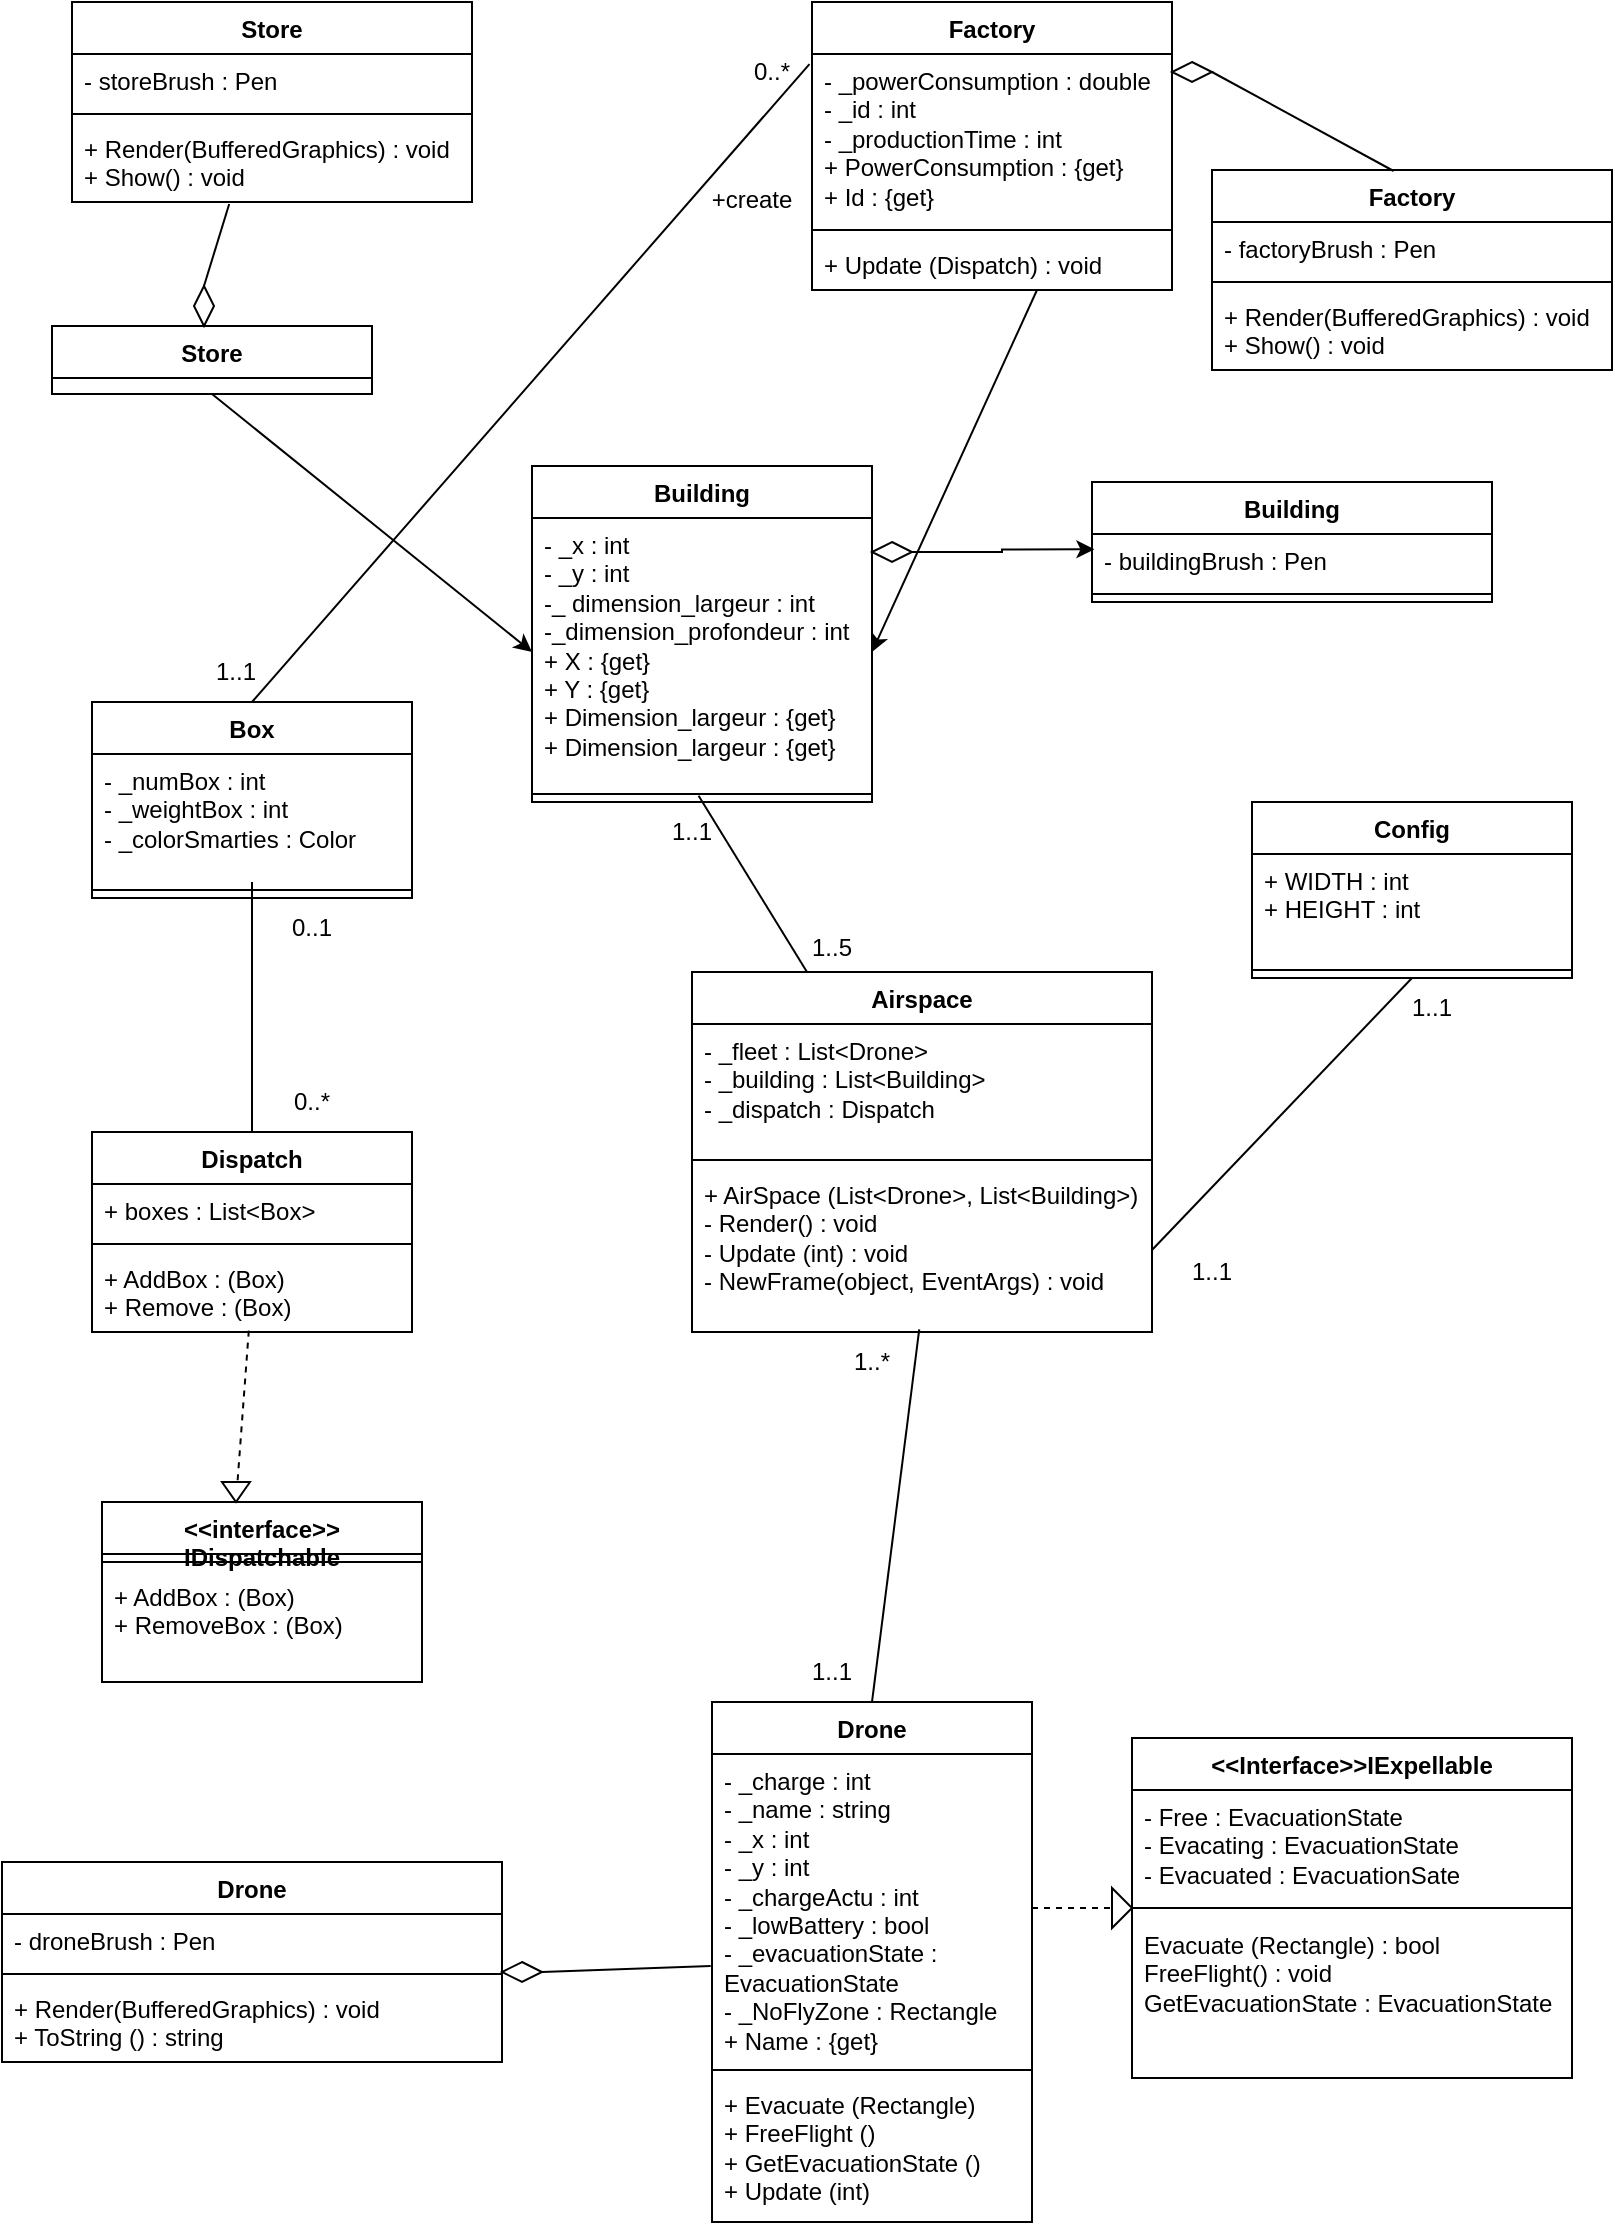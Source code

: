 <mxfile version="24.7.17">
  <diagram name="Page-1" id="qoMvskikakU2_Yz1Si9-">
    <mxGraphModel dx="1687" dy="918" grid="1" gridSize="10" guides="1" tooltips="1" connect="1" arrows="1" fold="1" page="1" pageScale="1" pageWidth="827" pageHeight="1169" math="0" shadow="0">
      <root>
        <mxCell id="0" />
        <mxCell id="1" parent="0" />
        <mxCell id="_IrvkChCMXjPDKmVFjsZ-1" value="Box" style="swimlane;fontStyle=1;align=center;verticalAlign=top;childLayout=stackLayout;horizontal=1;startSize=26;horizontalStack=0;resizeParent=1;resizeParentMax=0;resizeLast=0;collapsible=1;marginBottom=0;whiteSpace=wrap;html=1;" parent="1" vertex="1">
          <mxGeometry x="60" y="370" width="160" height="98" as="geometry" />
        </mxCell>
        <mxCell id="_IrvkChCMXjPDKmVFjsZ-2" value="- _numBox : int&lt;div&gt;- _weightBox : int&lt;/div&gt;&lt;div&gt;- _colorSmarties : Color&lt;/div&gt;" style="text;strokeColor=none;fillColor=none;align=left;verticalAlign=top;spacingLeft=4;spacingRight=4;overflow=hidden;rotatable=0;points=[[0,0.5],[1,0.5]];portConstraint=eastwest;whiteSpace=wrap;html=1;" parent="_IrvkChCMXjPDKmVFjsZ-1" vertex="1">
          <mxGeometry y="26" width="160" height="64" as="geometry" />
        </mxCell>
        <mxCell id="_IrvkChCMXjPDKmVFjsZ-3" value="" style="line;strokeWidth=1;fillColor=none;align=left;verticalAlign=middle;spacingTop=-1;spacingLeft=3;spacingRight=3;rotatable=0;labelPosition=right;points=[];portConstraint=eastwest;strokeColor=inherit;" parent="_IrvkChCMXjPDKmVFjsZ-1" vertex="1">
          <mxGeometry y="90" width="160" height="8" as="geometry" />
        </mxCell>
        <mxCell id="_IrvkChCMXjPDKmVFjsZ-5" value="Drone&lt;div&gt;&lt;br&gt;&lt;/div&gt;" style="swimlane;fontStyle=1;align=center;verticalAlign=top;childLayout=stackLayout;horizontal=1;startSize=26;horizontalStack=0;resizeParent=1;resizeParentMax=0;resizeLast=0;collapsible=1;marginBottom=0;whiteSpace=wrap;html=1;" parent="1" vertex="1">
          <mxGeometry x="370" y="870" width="160" height="260" as="geometry" />
        </mxCell>
        <mxCell id="_IrvkChCMXjPDKmVFjsZ-6" value="- _charge : int&lt;div&gt;- _name : string&lt;/div&gt;&lt;div&gt;- _x : int&lt;/div&gt;&lt;div&gt;- _y : int&lt;/div&gt;&lt;div&gt;- _chargeActu : int&lt;/div&gt;&lt;div&gt;- _lowBattery : bool&lt;/div&gt;&lt;div&gt;- _evacuationState : EvacuationState&lt;/div&gt;&lt;div&gt;- _NoFlyZone : Rectangle&lt;/div&gt;&lt;div&gt;+ Name : {get}&lt;/div&gt;" style="text;strokeColor=none;fillColor=none;align=left;verticalAlign=top;spacingLeft=4;spacingRight=4;overflow=hidden;rotatable=0;points=[[0,0.5],[1,0.5]];portConstraint=eastwest;whiteSpace=wrap;html=1;" parent="_IrvkChCMXjPDKmVFjsZ-5" vertex="1">
          <mxGeometry y="26" width="160" height="154" as="geometry" />
        </mxCell>
        <mxCell id="_IrvkChCMXjPDKmVFjsZ-7" value="" style="line;strokeWidth=1;fillColor=none;align=left;verticalAlign=middle;spacingTop=-1;spacingLeft=3;spacingRight=3;rotatable=0;labelPosition=right;points=[];portConstraint=eastwest;strokeColor=inherit;" parent="_IrvkChCMXjPDKmVFjsZ-5" vertex="1">
          <mxGeometry y="180" width="160" height="8" as="geometry" />
        </mxCell>
        <mxCell id="_IrvkChCMXjPDKmVFjsZ-8" value="+ Evacuate (Rectangle)&lt;div&gt;+ FreeFlight ()&lt;/div&gt;&lt;div&gt;+ GetEvacuationState ()&lt;/div&gt;&lt;div&gt;+ Update (int)&lt;/div&gt;" style="text;strokeColor=none;fillColor=none;align=left;verticalAlign=top;spacingLeft=4;spacingRight=4;overflow=hidden;rotatable=0;points=[[0,0.5],[1,0.5]];portConstraint=eastwest;whiteSpace=wrap;html=1;" parent="_IrvkChCMXjPDKmVFjsZ-5" vertex="1">
          <mxGeometry y="188" width="160" height="72" as="geometry" />
        </mxCell>
        <mxCell id="_IrvkChCMXjPDKmVFjsZ-9" value="Building" style="swimlane;fontStyle=1;align=center;verticalAlign=top;childLayout=stackLayout;horizontal=1;startSize=26;horizontalStack=0;resizeParent=1;resizeParentMax=0;resizeLast=0;collapsible=1;marginBottom=0;whiteSpace=wrap;html=1;" parent="1" vertex="1">
          <mxGeometry x="280" y="252" width="170" height="168" as="geometry" />
        </mxCell>
        <mxCell id="_IrvkChCMXjPDKmVFjsZ-10" value="- _x : int&lt;div&gt;- _y : int&lt;/div&gt;&lt;div&gt;-_ dimension_largeur : int&lt;/div&gt;&lt;div&gt;-_dimension_profondeur : int&lt;/div&gt;&lt;div&gt;+ X : {get}&lt;/div&gt;&lt;div&gt;+ Y : {get}&lt;/div&gt;&lt;div&gt;+ Dimension_largeur : {get}&lt;/div&gt;&lt;div&gt;+ Dimension_largeur : {get}&lt;/div&gt;" style="text;strokeColor=none;fillColor=none;align=left;verticalAlign=top;spacingLeft=4;spacingRight=4;overflow=hidden;rotatable=0;points=[[0,0.5],[1,0.5]];portConstraint=eastwest;whiteSpace=wrap;html=1;" parent="_IrvkChCMXjPDKmVFjsZ-9" vertex="1">
          <mxGeometry y="26" width="170" height="134" as="geometry" />
        </mxCell>
        <mxCell id="_IrvkChCMXjPDKmVFjsZ-11" value="" style="line;strokeWidth=1;fillColor=none;align=left;verticalAlign=middle;spacingTop=-1;spacingLeft=3;spacingRight=3;rotatable=0;labelPosition=right;points=[];portConstraint=eastwest;strokeColor=inherit;" parent="_IrvkChCMXjPDKmVFjsZ-9" vertex="1">
          <mxGeometry y="160" width="170" height="8" as="geometry" />
        </mxCell>
        <mxCell id="_IrvkChCMXjPDKmVFjsZ-13" value="&amp;lt;&amp;lt;interface&amp;gt;&amp;gt;&lt;div&gt;IDispatchable&lt;/div&gt;" style="swimlane;fontStyle=1;align=center;verticalAlign=top;childLayout=stackLayout;horizontal=1;startSize=26;horizontalStack=0;resizeParent=1;resizeParentMax=0;resizeLast=0;collapsible=1;marginBottom=0;whiteSpace=wrap;html=1;" parent="1" vertex="1">
          <mxGeometry x="65" y="770" width="160" height="90" as="geometry">
            <mxRectangle x="360" y="420" width="110" height="40" as="alternateBounds" />
          </mxGeometry>
        </mxCell>
        <mxCell id="_IrvkChCMXjPDKmVFjsZ-15" value="" style="line;strokeWidth=1;fillColor=none;align=left;verticalAlign=middle;spacingTop=-1;spacingLeft=3;spacingRight=3;rotatable=0;labelPosition=right;points=[];portConstraint=eastwest;strokeColor=inherit;" parent="_IrvkChCMXjPDKmVFjsZ-13" vertex="1">
          <mxGeometry y="26" width="160" height="8" as="geometry" />
        </mxCell>
        <mxCell id="_IrvkChCMXjPDKmVFjsZ-16" value="+ AddBox : (Box)&lt;div&gt;+ RemoveBox : (Box)&lt;/div&gt;" style="text;strokeColor=none;fillColor=none;align=left;verticalAlign=top;spacingLeft=4;spacingRight=4;overflow=hidden;rotatable=0;points=[[0,0.5],[1,0.5]];portConstraint=eastwest;whiteSpace=wrap;html=1;" parent="_IrvkChCMXjPDKmVFjsZ-13" vertex="1">
          <mxGeometry y="34" width="160" height="56" as="geometry" />
        </mxCell>
        <mxCell id="_IrvkChCMXjPDKmVFjsZ-17" value="Factory" style="swimlane;fontStyle=1;align=center;verticalAlign=top;childLayout=stackLayout;horizontal=1;startSize=26;horizontalStack=0;resizeParent=1;resizeParentMax=0;resizeLast=0;collapsible=1;marginBottom=0;whiteSpace=wrap;html=1;" parent="1" vertex="1">
          <mxGeometry x="420" y="20" width="180" height="144" as="geometry" />
        </mxCell>
        <mxCell id="_IrvkChCMXjPDKmVFjsZ-18" value="- _powerConsumption : double&lt;div&gt;- _id : int&lt;/div&gt;&lt;div&gt;- _productionTime : int&lt;/div&gt;&lt;div&gt;+ PowerConsumption : {get}&lt;/div&gt;&lt;div&gt;+ Id : {get}&lt;/div&gt;" style="text;strokeColor=none;fillColor=none;align=left;verticalAlign=top;spacingLeft=4;spacingRight=4;overflow=hidden;rotatable=0;points=[[0,0.5],[1,0.5]];portConstraint=eastwest;whiteSpace=wrap;html=1;" parent="_IrvkChCMXjPDKmVFjsZ-17" vertex="1">
          <mxGeometry y="26" width="180" height="84" as="geometry" />
        </mxCell>
        <mxCell id="_IrvkChCMXjPDKmVFjsZ-19" value="" style="line;strokeWidth=1;fillColor=none;align=left;verticalAlign=middle;spacingTop=-1;spacingLeft=3;spacingRight=3;rotatable=0;labelPosition=right;points=[];portConstraint=eastwest;strokeColor=inherit;" parent="_IrvkChCMXjPDKmVFjsZ-17" vertex="1">
          <mxGeometry y="110" width="180" height="8" as="geometry" />
        </mxCell>
        <mxCell id="_IrvkChCMXjPDKmVFjsZ-20" value="+ Update (Dispatch) : void" style="text;strokeColor=none;fillColor=none;align=left;verticalAlign=top;spacingLeft=4;spacingRight=4;overflow=hidden;rotatable=0;points=[[0,0.5],[1,0.5]];portConstraint=eastwest;whiteSpace=wrap;html=1;" parent="_IrvkChCMXjPDKmVFjsZ-17" vertex="1">
          <mxGeometry y="118" width="180" height="26" as="geometry" />
        </mxCell>
        <mxCell id="_IrvkChCMXjPDKmVFjsZ-21" value="Dispatch" style="swimlane;fontStyle=1;align=center;verticalAlign=top;childLayout=stackLayout;horizontal=1;startSize=26;horizontalStack=0;resizeParent=1;resizeParentMax=0;resizeLast=0;collapsible=1;marginBottom=0;whiteSpace=wrap;html=1;" parent="1" vertex="1">
          <mxGeometry x="60" y="585" width="160" height="100" as="geometry" />
        </mxCell>
        <mxCell id="_IrvkChCMXjPDKmVFjsZ-22" value="+ boxes : List&amp;lt;Box&amp;gt;" style="text;strokeColor=none;fillColor=none;align=left;verticalAlign=top;spacingLeft=4;spacingRight=4;overflow=hidden;rotatable=0;points=[[0,0.5],[1,0.5]];portConstraint=eastwest;whiteSpace=wrap;html=1;" parent="_IrvkChCMXjPDKmVFjsZ-21" vertex="1">
          <mxGeometry y="26" width="160" height="26" as="geometry" />
        </mxCell>
        <mxCell id="_IrvkChCMXjPDKmVFjsZ-23" value="" style="line;strokeWidth=1;fillColor=none;align=left;verticalAlign=middle;spacingTop=-1;spacingLeft=3;spacingRight=3;rotatable=0;labelPosition=right;points=[];portConstraint=eastwest;strokeColor=inherit;" parent="_IrvkChCMXjPDKmVFjsZ-21" vertex="1">
          <mxGeometry y="52" width="160" height="8" as="geometry" />
        </mxCell>
        <mxCell id="_IrvkChCMXjPDKmVFjsZ-24" value="+ AddBox : (Box)&lt;div&gt;+ Remove : (Box)&lt;/div&gt;" style="text;strokeColor=none;fillColor=none;align=left;verticalAlign=top;spacingLeft=4;spacingRight=4;overflow=hidden;rotatable=0;points=[[0,0.5],[1,0.5]];portConstraint=eastwest;whiteSpace=wrap;html=1;" parent="_IrvkChCMXjPDKmVFjsZ-21" vertex="1">
          <mxGeometry y="60" width="160" height="40" as="geometry" />
        </mxCell>
        <mxCell id="_IrvkChCMXjPDKmVFjsZ-25" value="" style="endArrow=none;html=1;rounded=0;entryX=0.5;entryY=0;entryDx=0;entryDy=0;exitX=0.5;exitY=0;exitDx=0;exitDy=0;exitPerimeter=0;" parent="1" source="_IrvkChCMXjPDKmVFjsZ-3" target="_IrvkChCMXjPDKmVFjsZ-21" edge="1">
          <mxGeometry width="50" height="50" relative="1" as="geometry">
            <mxPoint x="300" y="460" as="sourcePoint" />
            <mxPoint x="350" y="410" as="targetPoint" />
          </mxGeometry>
        </mxCell>
        <mxCell id="_IrvkChCMXjPDKmVFjsZ-26" value="0..*" style="text;strokeColor=none;align=center;fillColor=none;html=1;verticalAlign=middle;whiteSpace=wrap;rounded=0;" parent="1" vertex="1">
          <mxGeometry x="140" y="555" width="60" height="30" as="geometry" />
        </mxCell>
        <mxCell id="_IrvkChCMXjPDKmVFjsZ-27" value="0..1" style="text;strokeColor=none;align=center;fillColor=none;html=1;verticalAlign=middle;whiteSpace=wrap;rounded=0;" parent="1" vertex="1">
          <mxGeometry x="140" y="468" width="60" height="30" as="geometry" />
        </mxCell>
        <mxCell id="_IrvkChCMXjPDKmVFjsZ-29" value="Config" style="swimlane;fontStyle=1;align=center;verticalAlign=top;childLayout=stackLayout;horizontal=1;startSize=26;horizontalStack=0;resizeParent=1;resizeParentMax=0;resizeLast=0;collapsible=1;marginBottom=0;whiteSpace=wrap;html=1;" parent="1" vertex="1">
          <mxGeometry x="640" y="420" width="160" height="88" as="geometry" />
        </mxCell>
        <mxCell id="_IrvkChCMXjPDKmVFjsZ-30" value="+ WIDTH : int&lt;div&gt;+ HEIGHT : int&lt;/div&gt;" style="text;strokeColor=none;fillColor=none;align=left;verticalAlign=top;spacingLeft=4;spacingRight=4;overflow=hidden;rotatable=0;points=[[0,0.5],[1,0.5]];portConstraint=eastwest;whiteSpace=wrap;html=1;" parent="_IrvkChCMXjPDKmVFjsZ-29" vertex="1">
          <mxGeometry y="26" width="160" height="54" as="geometry" />
        </mxCell>
        <mxCell id="_IrvkChCMXjPDKmVFjsZ-31" value="" style="line;strokeWidth=1;fillColor=none;align=left;verticalAlign=middle;spacingTop=-1;spacingLeft=3;spacingRight=3;rotatable=0;labelPosition=right;points=[];portConstraint=eastwest;strokeColor=inherit;" parent="_IrvkChCMXjPDKmVFjsZ-29" vertex="1">
          <mxGeometry y="80" width="160" height="8" as="geometry" />
        </mxCell>
        <mxCell id="_IrvkChCMXjPDKmVFjsZ-33" value="Airspace" style="swimlane;fontStyle=1;align=center;verticalAlign=top;childLayout=stackLayout;horizontal=1;startSize=26;horizontalStack=0;resizeParent=1;resizeParentMax=0;resizeLast=0;collapsible=1;marginBottom=0;whiteSpace=wrap;html=1;" parent="1" vertex="1">
          <mxGeometry x="360" y="505" width="230" height="180" as="geometry" />
        </mxCell>
        <mxCell id="_IrvkChCMXjPDKmVFjsZ-34" value="- _fleet : List&amp;lt;Drone&amp;gt;&lt;div&gt;- _building : List&amp;lt;Building&amp;gt;&lt;/div&gt;&lt;div&gt;- _dispatch : Dispatch&lt;/div&gt;" style="text;strokeColor=none;fillColor=none;align=left;verticalAlign=top;spacingLeft=4;spacingRight=4;overflow=hidden;rotatable=0;points=[[0,0.5],[1,0.5]];portConstraint=eastwest;whiteSpace=wrap;html=1;" parent="_IrvkChCMXjPDKmVFjsZ-33" vertex="1">
          <mxGeometry y="26" width="230" height="64" as="geometry" />
        </mxCell>
        <mxCell id="_IrvkChCMXjPDKmVFjsZ-35" value="" style="line;strokeWidth=1;fillColor=none;align=left;verticalAlign=middle;spacingTop=-1;spacingLeft=3;spacingRight=3;rotatable=0;labelPosition=right;points=[];portConstraint=eastwest;strokeColor=inherit;" parent="_IrvkChCMXjPDKmVFjsZ-33" vertex="1">
          <mxGeometry y="90" width="230" height="8" as="geometry" />
        </mxCell>
        <mxCell id="_IrvkChCMXjPDKmVFjsZ-36" value="+ AirSpace (List&amp;lt;Drone&amp;gt;, List&amp;lt;Building&amp;gt;)&lt;div&gt;- Render() : void&lt;/div&gt;&lt;div&gt;- Update (int) : void&lt;/div&gt;&lt;div&gt;- NewFrame(object, EventArgs) : void&lt;/div&gt;" style="text;strokeColor=none;fillColor=none;align=left;verticalAlign=top;spacingLeft=4;spacingRight=4;overflow=hidden;rotatable=0;points=[[0,0.5],[1,0.5]];portConstraint=eastwest;whiteSpace=wrap;html=1;" parent="_IrvkChCMXjPDKmVFjsZ-33" vertex="1">
          <mxGeometry y="98" width="230" height="82" as="geometry" />
        </mxCell>
        <mxCell id="_IrvkChCMXjPDKmVFjsZ-37" value="&amp;lt;&amp;lt;Interface&amp;gt;&amp;gt;IExpellable" style="swimlane;fontStyle=1;align=center;verticalAlign=top;childLayout=stackLayout;horizontal=1;startSize=26;horizontalStack=0;resizeParent=1;resizeParentMax=0;resizeLast=0;collapsible=1;marginBottom=0;whiteSpace=wrap;html=1;" parent="1" vertex="1">
          <mxGeometry x="580" y="888" width="220" height="170" as="geometry" />
        </mxCell>
        <mxCell id="_IrvkChCMXjPDKmVFjsZ-38" value="- Free : EvacuationState&lt;div&gt;- Evacating : EvacuationState&lt;/div&gt;&lt;div&gt;- Evacuated : EvacuationSate&lt;/div&gt;" style="text;strokeColor=none;fillColor=none;align=left;verticalAlign=top;spacingLeft=4;spacingRight=4;overflow=hidden;rotatable=0;points=[[0,0.5],[1,0.5]];portConstraint=eastwest;whiteSpace=wrap;html=1;" parent="_IrvkChCMXjPDKmVFjsZ-37" vertex="1">
          <mxGeometry y="26" width="220" height="54" as="geometry" />
        </mxCell>
        <mxCell id="_IrvkChCMXjPDKmVFjsZ-39" value="" style="line;strokeWidth=1;fillColor=none;align=left;verticalAlign=middle;spacingTop=-1;spacingLeft=3;spacingRight=3;rotatable=0;labelPosition=right;points=[];portConstraint=eastwest;strokeColor=inherit;" parent="_IrvkChCMXjPDKmVFjsZ-37" vertex="1">
          <mxGeometry y="80" width="220" height="10" as="geometry" />
        </mxCell>
        <mxCell id="_IrvkChCMXjPDKmVFjsZ-40" value="Evacuate (Rectangle) : bool&lt;div&gt;FreeFlight() : void&lt;/div&gt;&lt;div&gt;GetEvacuationState : EvacuationState&lt;/div&gt;" style="text;strokeColor=none;fillColor=none;align=left;verticalAlign=top;spacingLeft=4;spacingRight=4;overflow=hidden;rotatable=0;points=[[0,0.5],[1,0.5]];portConstraint=eastwest;whiteSpace=wrap;html=1;" parent="_IrvkChCMXjPDKmVFjsZ-37" vertex="1">
          <mxGeometry y="90" width="220" height="80" as="geometry" />
        </mxCell>
        <mxCell id="_IrvkChCMXjPDKmVFjsZ-41" value="Store" style="swimlane;fontStyle=1;align=center;verticalAlign=top;childLayout=stackLayout;horizontal=1;startSize=26;horizontalStack=0;resizeParent=1;resizeParentMax=0;resizeLast=0;collapsible=1;marginBottom=0;whiteSpace=wrap;html=1;" parent="1" vertex="1">
          <mxGeometry x="40" y="182" width="160" height="34" as="geometry" />
        </mxCell>
        <mxCell id="_IrvkChCMXjPDKmVFjsZ-47" value="" style="endArrow=none;dashed=1;html=1;rounded=0;exitX=1;exitY=0.5;exitDx=0;exitDy=0;entryX=0;entryY=0.5;entryDx=0;entryDy=0;" parent="1" source="_IrvkChCMXjPDKmVFjsZ-6" target="_IrvkChCMXjPDKmVFjsZ-37" edge="1">
          <mxGeometry width="50" height="50" relative="1" as="geometry">
            <mxPoint x="500" y="930" as="sourcePoint" />
            <mxPoint x="550" y="880" as="targetPoint" />
          </mxGeometry>
        </mxCell>
        <mxCell id="_IrvkChCMXjPDKmVFjsZ-48" value="" style="triangle;whiteSpace=wrap;html=1;" parent="1" vertex="1">
          <mxGeometry x="570" y="963" width="10" height="20" as="geometry" />
        </mxCell>
        <mxCell id="_IrvkChCMXjPDKmVFjsZ-54" value="" style="endArrow=none;dashed=1;html=1;rounded=0;entryX=1;entryY=0.5;entryDx=0;entryDy=0;exitX=0.49;exitY=0.983;exitDx=0;exitDy=0;exitPerimeter=0;" parent="1" source="_IrvkChCMXjPDKmVFjsZ-24" target="_IrvkChCMXjPDKmVFjsZ-45" edge="1">
          <mxGeometry width="50" height="50" relative="1" as="geometry">
            <mxPoint x="138" y="684" as="sourcePoint" />
            <mxPoint x="178" y="770" as="targetPoint" />
          </mxGeometry>
        </mxCell>
        <mxCell id="_IrvkChCMXjPDKmVFjsZ-45" value="" style="triangle;whiteSpace=wrap;html=1;direction=south;" parent="1" vertex="1">
          <mxGeometry x="125" y="760" width="14" height="10" as="geometry" />
        </mxCell>
        <mxCell id="_IrvkChCMXjPDKmVFjsZ-55" value="Drone" style="swimlane;fontStyle=1;align=center;verticalAlign=top;childLayout=stackLayout;horizontal=1;startSize=26;horizontalStack=0;resizeParent=1;resizeParentMax=0;resizeLast=0;collapsible=1;marginBottom=0;whiteSpace=wrap;html=1;" parent="1" vertex="1">
          <mxGeometry x="15" y="950" width="250" height="100" as="geometry" />
        </mxCell>
        <mxCell id="_IrvkChCMXjPDKmVFjsZ-56" value="- droneBrush : Pen" style="text;strokeColor=none;fillColor=none;align=left;verticalAlign=top;spacingLeft=4;spacingRight=4;overflow=hidden;rotatable=0;points=[[0,0.5],[1,0.5]];portConstraint=eastwest;whiteSpace=wrap;html=1;" parent="_IrvkChCMXjPDKmVFjsZ-55" vertex="1">
          <mxGeometry y="26" width="250" height="26" as="geometry" />
        </mxCell>
        <mxCell id="_IrvkChCMXjPDKmVFjsZ-57" value="" style="line;strokeWidth=1;fillColor=none;align=left;verticalAlign=middle;spacingTop=-1;spacingLeft=3;spacingRight=3;rotatable=0;labelPosition=right;points=[];portConstraint=eastwest;strokeColor=inherit;" parent="_IrvkChCMXjPDKmVFjsZ-55" vertex="1">
          <mxGeometry y="52" width="250" height="8" as="geometry" />
        </mxCell>
        <mxCell id="_IrvkChCMXjPDKmVFjsZ-58" value="+ Render(BufferedGraphics) : void&lt;div&gt;+ ToString () : string&lt;/div&gt;" style="text;strokeColor=none;fillColor=none;align=left;verticalAlign=top;spacingLeft=4;spacingRight=4;overflow=hidden;rotatable=0;points=[[0,0.5],[1,0.5]];portConstraint=eastwest;whiteSpace=wrap;html=1;" parent="_IrvkChCMXjPDKmVFjsZ-55" vertex="1">
          <mxGeometry y="60" width="250" height="40" as="geometry" />
        </mxCell>
        <mxCell id="_IrvkChCMXjPDKmVFjsZ-59" value="" style="rhombus;whiteSpace=wrap;html=1;fillColor=none;" parent="1" vertex="1">
          <mxGeometry x="265" y="1000" width="20" height="10" as="geometry" />
        </mxCell>
        <mxCell id="_IrvkChCMXjPDKmVFjsZ-60" value="" style="endArrow=none;html=1;rounded=0;exitX=1;exitY=0.5;exitDx=0;exitDy=0;entryX=-0.004;entryY=0.688;entryDx=0;entryDy=0;entryPerimeter=0;" parent="1" source="_IrvkChCMXjPDKmVFjsZ-59" target="_IrvkChCMXjPDKmVFjsZ-6" edge="1">
          <mxGeometry width="50" height="50" relative="1" as="geometry">
            <mxPoint x="280" y="1040" as="sourcePoint" />
            <mxPoint x="330" y="990" as="targetPoint" />
          </mxGeometry>
        </mxCell>
        <mxCell id="_IrvkChCMXjPDKmVFjsZ-61" value="" style="endArrow=classic;html=1;rounded=0;entryX=0;entryY=0.5;entryDx=0;entryDy=0;exitX=0.5;exitY=1;exitDx=0;exitDy=0;" parent="1" source="_IrvkChCMXjPDKmVFjsZ-41" target="_IrvkChCMXjPDKmVFjsZ-10" edge="1">
          <mxGeometry width="50" height="50" relative="1" as="geometry">
            <mxPoint x="110" y="160" as="sourcePoint" />
            <mxPoint x="310" y="290" as="targetPoint" />
          </mxGeometry>
        </mxCell>
        <mxCell id="_IrvkChCMXjPDKmVFjsZ-62" value="" style="endArrow=classic;html=1;rounded=0;exitX=0.625;exitY=1;exitDx=0;exitDy=0;exitPerimeter=0;entryX=1;entryY=0.5;entryDx=0;entryDy=0;" parent="1" source="_IrvkChCMXjPDKmVFjsZ-20" target="_IrvkChCMXjPDKmVFjsZ-10" edge="1">
          <mxGeometry width="50" height="50" relative="1" as="geometry">
            <mxPoint x="260" y="340" as="sourcePoint" />
            <mxPoint x="310" y="290" as="targetPoint" />
          </mxGeometry>
        </mxCell>
        <mxCell id="_IrvkChCMXjPDKmVFjsZ-63" value="Factory" style="swimlane;fontStyle=1;align=center;verticalAlign=top;childLayout=stackLayout;horizontal=1;startSize=26;horizontalStack=0;resizeParent=1;resizeParentMax=0;resizeLast=0;collapsible=1;marginBottom=0;whiteSpace=wrap;html=1;" parent="1" vertex="1">
          <mxGeometry x="620" y="104" width="200" height="100" as="geometry" />
        </mxCell>
        <mxCell id="_IrvkChCMXjPDKmVFjsZ-64" value="- factoryBrush : Pen" style="text;strokeColor=none;fillColor=none;align=left;verticalAlign=top;spacingLeft=4;spacingRight=4;overflow=hidden;rotatable=0;points=[[0,0.5],[1,0.5]];portConstraint=eastwest;whiteSpace=wrap;html=1;" parent="_IrvkChCMXjPDKmVFjsZ-63" vertex="1">
          <mxGeometry y="26" width="200" height="26" as="geometry" />
        </mxCell>
        <mxCell id="_IrvkChCMXjPDKmVFjsZ-65" value="" style="line;strokeWidth=1;fillColor=none;align=left;verticalAlign=middle;spacingTop=-1;spacingLeft=3;spacingRight=3;rotatable=0;labelPosition=right;points=[];portConstraint=eastwest;strokeColor=inherit;" parent="_IrvkChCMXjPDKmVFjsZ-63" vertex="1">
          <mxGeometry y="52" width="200" height="8" as="geometry" />
        </mxCell>
        <mxCell id="_IrvkChCMXjPDKmVFjsZ-66" value="+ Render(BufferedGraphics) : void&lt;div&gt;+ Show() : void&amp;nbsp;&lt;/div&gt;" style="text;strokeColor=none;fillColor=none;align=left;verticalAlign=top;spacingLeft=4;spacingRight=4;overflow=hidden;rotatable=0;points=[[0,0.5],[1,0.5]];portConstraint=eastwest;whiteSpace=wrap;html=1;" parent="_IrvkChCMXjPDKmVFjsZ-63" vertex="1">
          <mxGeometry y="60" width="200" height="40" as="geometry" />
        </mxCell>
        <mxCell id="_IrvkChCMXjPDKmVFjsZ-67" value="" style="rhombus;whiteSpace=wrap;html=1;" parent="1" vertex="1">
          <mxGeometry x="600" y="50" width="20" height="10" as="geometry" />
        </mxCell>
        <mxCell id="_IrvkChCMXjPDKmVFjsZ-68" value="" style="endArrow=none;html=1;rounded=0;exitX=1;exitY=0.5;exitDx=0;exitDy=0;entryX=0.454;entryY=0.005;entryDx=0;entryDy=0;entryPerimeter=0;" parent="1" source="_IrvkChCMXjPDKmVFjsZ-67" target="_IrvkChCMXjPDKmVFjsZ-63" edge="1">
          <mxGeometry width="50" height="50" relative="1" as="geometry">
            <mxPoint x="610" y="130" as="sourcePoint" />
            <mxPoint x="660" y="80" as="targetPoint" />
          </mxGeometry>
        </mxCell>
        <mxCell id="_IrvkChCMXjPDKmVFjsZ-69" value="" style="rhombus;whiteSpace=wrap;html=1;direction=south;" parent="1" vertex="1">
          <mxGeometry x="111" y="162" width="10" height="20" as="geometry" />
        </mxCell>
        <mxCell id="_IrvkChCMXjPDKmVFjsZ-70" value="Store" style="swimlane;fontStyle=1;align=center;verticalAlign=top;childLayout=stackLayout;horizontal=1;startSize=26;horizontalStack=0;resizeParent=1;resizeParentMax=0;resizeLast=0;collapsible=1;marginBottom=0;whiteSpace=wrap;html=1;" parent="1" vertex="1">
          <mxGeometry x="50" y="20" width="200" height="100" as="geometry" />
        </mxCell>
        <mxCell id="_IrvkChCMXjPDKmVFjsZ-71" value="- storeBrush : Pen" style="text;strokeColor=none;fillColor=none;align=left;verticalAlign=top;spacingLeft=4;spacingRight=4;overflow=hidden;rotatable=0;points=[[0,0.5],[1,0.5]];portConstraint=eastwest;whiteSpace=wrap;html=1;" parent="_IrvkChCMXjPDKmVFjsZ-70" vertex="1">
          <mxGeometry y="26" width="200" height="26" as="geometry" />
        </mxCell>
        <mxCell id="_IrvkChCMXjPDKmVFjsZ-72" value="" style="line;strokeWidth=1;fillColor=none;align=left;verticalAlign=middle;spacingTop=-1;spacingLeft=3;spacingRight=3;rotatable=0;labelPosition=right;points=[];portConstraint=eastwest;strokeColor=inherit;" parent="_IrvkChCMXjPDKmVFjsZ-70" vertex="1">
          <mxGeometry y="52" width="200" height="8" as="geometry" />
        </mxCell>
        <mxCell id="_IrvkChCMXjPDKmVFjsZ-73" value="+ Render(BufferedGraphics) : void&lt;div&gt;+ Show() : void&amp;nbsp;&lt;/div&gt;" style="text;strokeColor=none;fillColor=none;align=left;verticalAlign=top;spacingLeft=4;spacingRight=4;overflow=hidden;rotatable=0;points=[[0,0.5],[1,0.5]];portConstraint=eastwest;whiteSpace=wrap;html=1;" parent="_IrvkChCMXjPDKmVFjsZ-70" vertex="1">
          <mxGeometry y="60" width="200" height="40" as="geometry" />
        </mxCell>
        <mxCell id="_IrvkChCMXjPDKmVFjsZ-74" value="" style="endArrow=none;html=1;rounded=0;exitX=0;exitY=0.5;exitDx=0;exitDy=0;entryX=0.393;entryY=1.025;entryDx=0;entryDy=0;entryPerimeter=0;" parent="1" source="_IrvkChCMXjPDKmVFjsZ-69" target="_IrvkChCMXjPDKmVFjsZ-73" edge="1">
          <mxGeometry width="50" height="50" relative="1" as="geometry">
            <mxPoint x="30" y="140" as="sourcePoint" />
            <mxPoint x="80" y="90" as="targetPoint" />
          </mxGeometry>
        </mxCell>
        <mxCell id="_IrvkChCMXjPDKmVFjsZ-75" value="Building" style="swimlane;fontStyle=1;align=center;verticalAlign=top;childLayout=stackLayout;horizontal=1;startSize=26;horizontalStack=0;resizeParent=1;resizeParentMax=0;resizeLast=0;collapsible=1;marginBottom=0;whiteSpace=wrap;html=1;" parent="1" vertex="1">
          <mxGeometry x="560" y="260" width="200" height="60" as="geometry" />
        </mxCell>
        <mxCell id="_IrvkChCMXjPDKmVFjsZ-76" value="- buildingBrush : Pen" style="text;strokeColor=none;fillColor=none;align=left;verticalAlign=top;spacingLeft=4;spacingRight=4;overflow=hidden;rotatable=0;points=[[0,0.5],[1,0.5]];portConstraint=eastwest;whiteSpace=wrap;html=1;" parent="_IrvkChCMXjPDKmVFjsZ-75" vertex="1">
          <mxGeometry y="26" width="200" height="26" as="geometry" />
        </mxCell>
        <mxCell id="_IrvkChCMXjPDKmVFjsZ-77" value="" style="line;strokeWidth=1;fillColor=none;align=left;verticalAlign=middle;spacingTop=-1;spacingLeft=3;spacingRight=3;rotatable=0;labelPosition=right;points=[];portConstraint=eastwest;strokeColor=inherit;" parent="_IrvkChCMXjPDKmVFjsZ-75" vertex="1">
          <mxGeometry y="52" width="200" height="8" as="geometry" />
        </mxCell>
        <mxCell id="_IrvkChCMXjPDKmVFjsZ-79" value="" style="rhombus;whiteSpace=wrap;html=1;" parent="1" vertex="1">
          <mxGeometry x="450" y="290" width="20" height="10" as="geometry" />
        </mxCell>
        <mxCell id="_IrvkChCMXjPDKmVFjsZ-80" style="edgeStyle=orthogonalEdgeStyle;rounded=0;orthogonalLoop=1;jettySize=auto;html=1;exitX=1;exitY=0.5;exitDx=0;exitDy=0;entryX=0.006;entryY=0.295;entryDx=0;entryDy=0;entryPerimeter=0;" parent="1" source="_IrvkChCMXjPDKmVFjsZ-79" target="_IrvkChCMXjPDKmVFjsZ-76" edge="1">
          <mxGeometry relative="1" as="geometry" />
        </mxCell>
        <mxCell id="_IrvkChCMXjPDKmVFjsZ-85" value="" style="endArrow=none;html=1;rounded=0;exitX=0.5;exitY=0;exitDx=0;exitDy=0;entryX=-0.007;entryY=0.06;entryDx=0;entryDy=0;entryPerimeter=0;" parent="1" source="_IrvkChCMXjPDKmVFjsZ-1" target="_IrvkChCMXjPDKmVFjsZ-18" edge="1">
          <mxGeometry width="50" height="50" relative="1" as="geometry">
            <mxPoint x="220" y="340" as="sourcePoint" />
            <mxPoint x="270" y="290" as="targetPoint" />
          </mxGeometry>
        </mxCell>
        <mxCell id="_IrvkChCMXjPDKmVFjsZ-86" value="0..*" style="text;strokeColor=none;align=center;fillColor=none;html=1;verticalAlign=middle;whiteSpace=wrap;rounded=0;" parent="1" vertex="1">
          <mxGeometry x="370" y="40" width="60" height="30" as="geometry" />
        </mxCell>
        <mxCell id="_IrvkChCMXjPDKmVFjsZ-87" value="+create" style="text;strokeColor=none;align=center;fillColor=none;html=1;verticalAlign=middle;whiteSpace=wrap;rounded=0;" parent="1" vertex="1">
          <mxGeometry x="360" y="104" width="60" height="30" as="geometry" />
        </mxCell>
        <mxCell id="_IrvkChCMXjPDKmVFjsZ-88" value="1..1" style="text;strokeColor=none;align=center;fillColor=none;html=1;verticalAlign=middle;whiteSpace=wrap;rounded=0;" parent="1" vertex="1">
          <mxGeometry x="102" y="340" width="60" height="30" as="geometry" />
        </mxCell>
        <mxCell id="_IrvkChCMXjPDKmVFjsZ-89" value="" style="endArrow=none;html=1;rounded=0;exitX=0.5;exitY=0;exitDx=0;exitDy=0;entryX=0.494;entryY=0.984;entryDx=0;entryDy=0;entryPerimeter=0;" parent="1" source="_IrvkChCMXjPDKmVFjsZ-5" target="_IrvkChCMXjPDKmVFjsZ-36" edge="1">
          <mxGeometry width="50" height="50" relative="1" as="geometry">
            <mxPoint x="400" y="690" as="sourcePoint" />
            <mxPoint x="450" y="720" as="targetPoint" />
          </mxGeometry>
        </mxCell>
        <mxCell id="_IrvkChCMXjPDKmVFjsZ-90" value="" style="endArrow=none;html=1;rounded=0;exitX=0.5;exitY=1;exitDx=0;exitDy=0;entryX=1;entryY=0.5;entryDx=0;entryDy=0;" parent="1" source="_IrvkChCMXjPDKmVFjsZ-29" target="_IrvkChCMXjPDKmVFjsZ-36" edge="1">
          <mxGeometry width="50" height="50" relative="1" as="geometry">
            <mxPoint x="400" y="690" as="sourcePoint" />
            <mxPoint x="450" y="640" as="targetPoint" />
          </mxGeometry>
        </mxCell>
        <mxCell id="_IrvkChCMXjPDKmVFjsZ-91" value="" style="endArrow=none;html=1;rounded=0;exitX=0.25;exitY=0;exitDx=0;exitDy=0;entryX=0.49;entryY=0.606;entryDx=0;entryDy=0;entryPerimeter=0;" parent="1" source="_IrvkChCMXjPDKmVFjsZ-33" target="_IrvkChCMXjPDKmVFjsZ-11" edge="1">
          <mxGeometry width="50" height="50" relative="1" as="geometry">
            <mxPoint x="410" y="590" as="sourcePoint" />
            <mxPoint x="365" y="432.0" as="targetPoint" />
          </mxGeometry>
        </mxCell>
        <mxCell id="_IrvkChCMXjPDKmVFjsZ-93" value="1..1" style="text;strokeColor=none;align=center;fillColor=none;html=1;verticalAlign=middle;whiteSpace=wrap;rounded=0;" parent="1" vertex="1">
          <mxGeometry x="700" y="508" width="60" height="30" as="geometry" />
        </mxCell>
        <mxCell id="_IrvkChCMXjPDKmVFjsZ-94" value="1..1" style="text;strokeColor=none;align=center;fillColor=none;html=1;verticalAlign=middle;whiteSpace=wrap;rounded=0;" parent="1" vertex="1">
          <mxGeometry x="590" y="640" width="60" height="30" as="geometry" />
        </mxCell>
        <mxCell id="_IrvkChCMXjPDKmVFjsZ-95" value="1..*" style="text;strokeColor=none;align=center;fillColor=none;html=1;verticalAlign=middle;whiteSpace=wrap;rounded=0;" parent="1" vertex="1">
          <mxGeometry x="420" y="685" width="60" height="30" as="geometry" />
        </mxCell>
        <mxCell id="_IrvkChCMXjPDKmVFjsZ-96" value="1..1" style="text;strokeColor=none;align=center;fillColor=none;html=1;verticalAlign=middle;whiteSpace=wrap;rounded=0;" parent="1" vertex="1">
          <mxGeometry x="400" y="840" width="60" height="30" as="geometry" />
        </mxCell>
        <mxCell id="_IrvkChCMXjPDKmVFjsZ-97" value="1..5" style="text;strokeColor=none;align=center;fillColor=none;html=1;verticalAlign=middle;whiteSpace=wrap;rounded=0;" parent="1" vertex="1">
          <mxGeometry x="400" y="478" width="60" height="30" as="geometry" />
        </mxCell>
        <mxCell id="_IrvkChCMXjPDKmVFjsZ-98" value="1..1" style="text;strokeColor=none;align=center;fillColor=none;html=1;verticalAlign=middle;whiteSpace=wrap;rounded=0;" parent="1" vertex="1">
          <mxGeometry x="330" y="420" width="60" height="30" as="geometry" />
        </mxCell>
      </root>
    </mxGraphModel>
  </diagram>
</mxfile>
